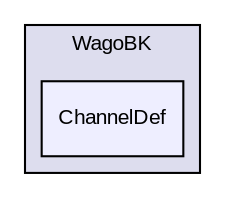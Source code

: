 digraph "D:/Projects/Csharp/WagoBK/WagoBK/ChannelDef" {
  compound=true
  node [ fontsize="10", fontname="Arial"];
  edge [ labelfontsize="10", labelfontname="Arial"];
  subgraph clusterdir_7605f127d7756d45c6fa6f613d4bf1ed {
    graph [ bgcolor="#ddddee", pencolor="black", label="WagoBK" fontname="Arial", fontsize="10", URL="dir_7605f127d7756d45c6fa6f613d4bf1ed.html"]
  dir_ffb91a4915efec47b36fd3261d4933f6 [shape=box, label="ChannelDef", style="filled", fillcolor="#eeeeff", pencolor="black", URL="dir_ffb91a4915efec47b36fd3261d4933f6.html"];
  }
}
